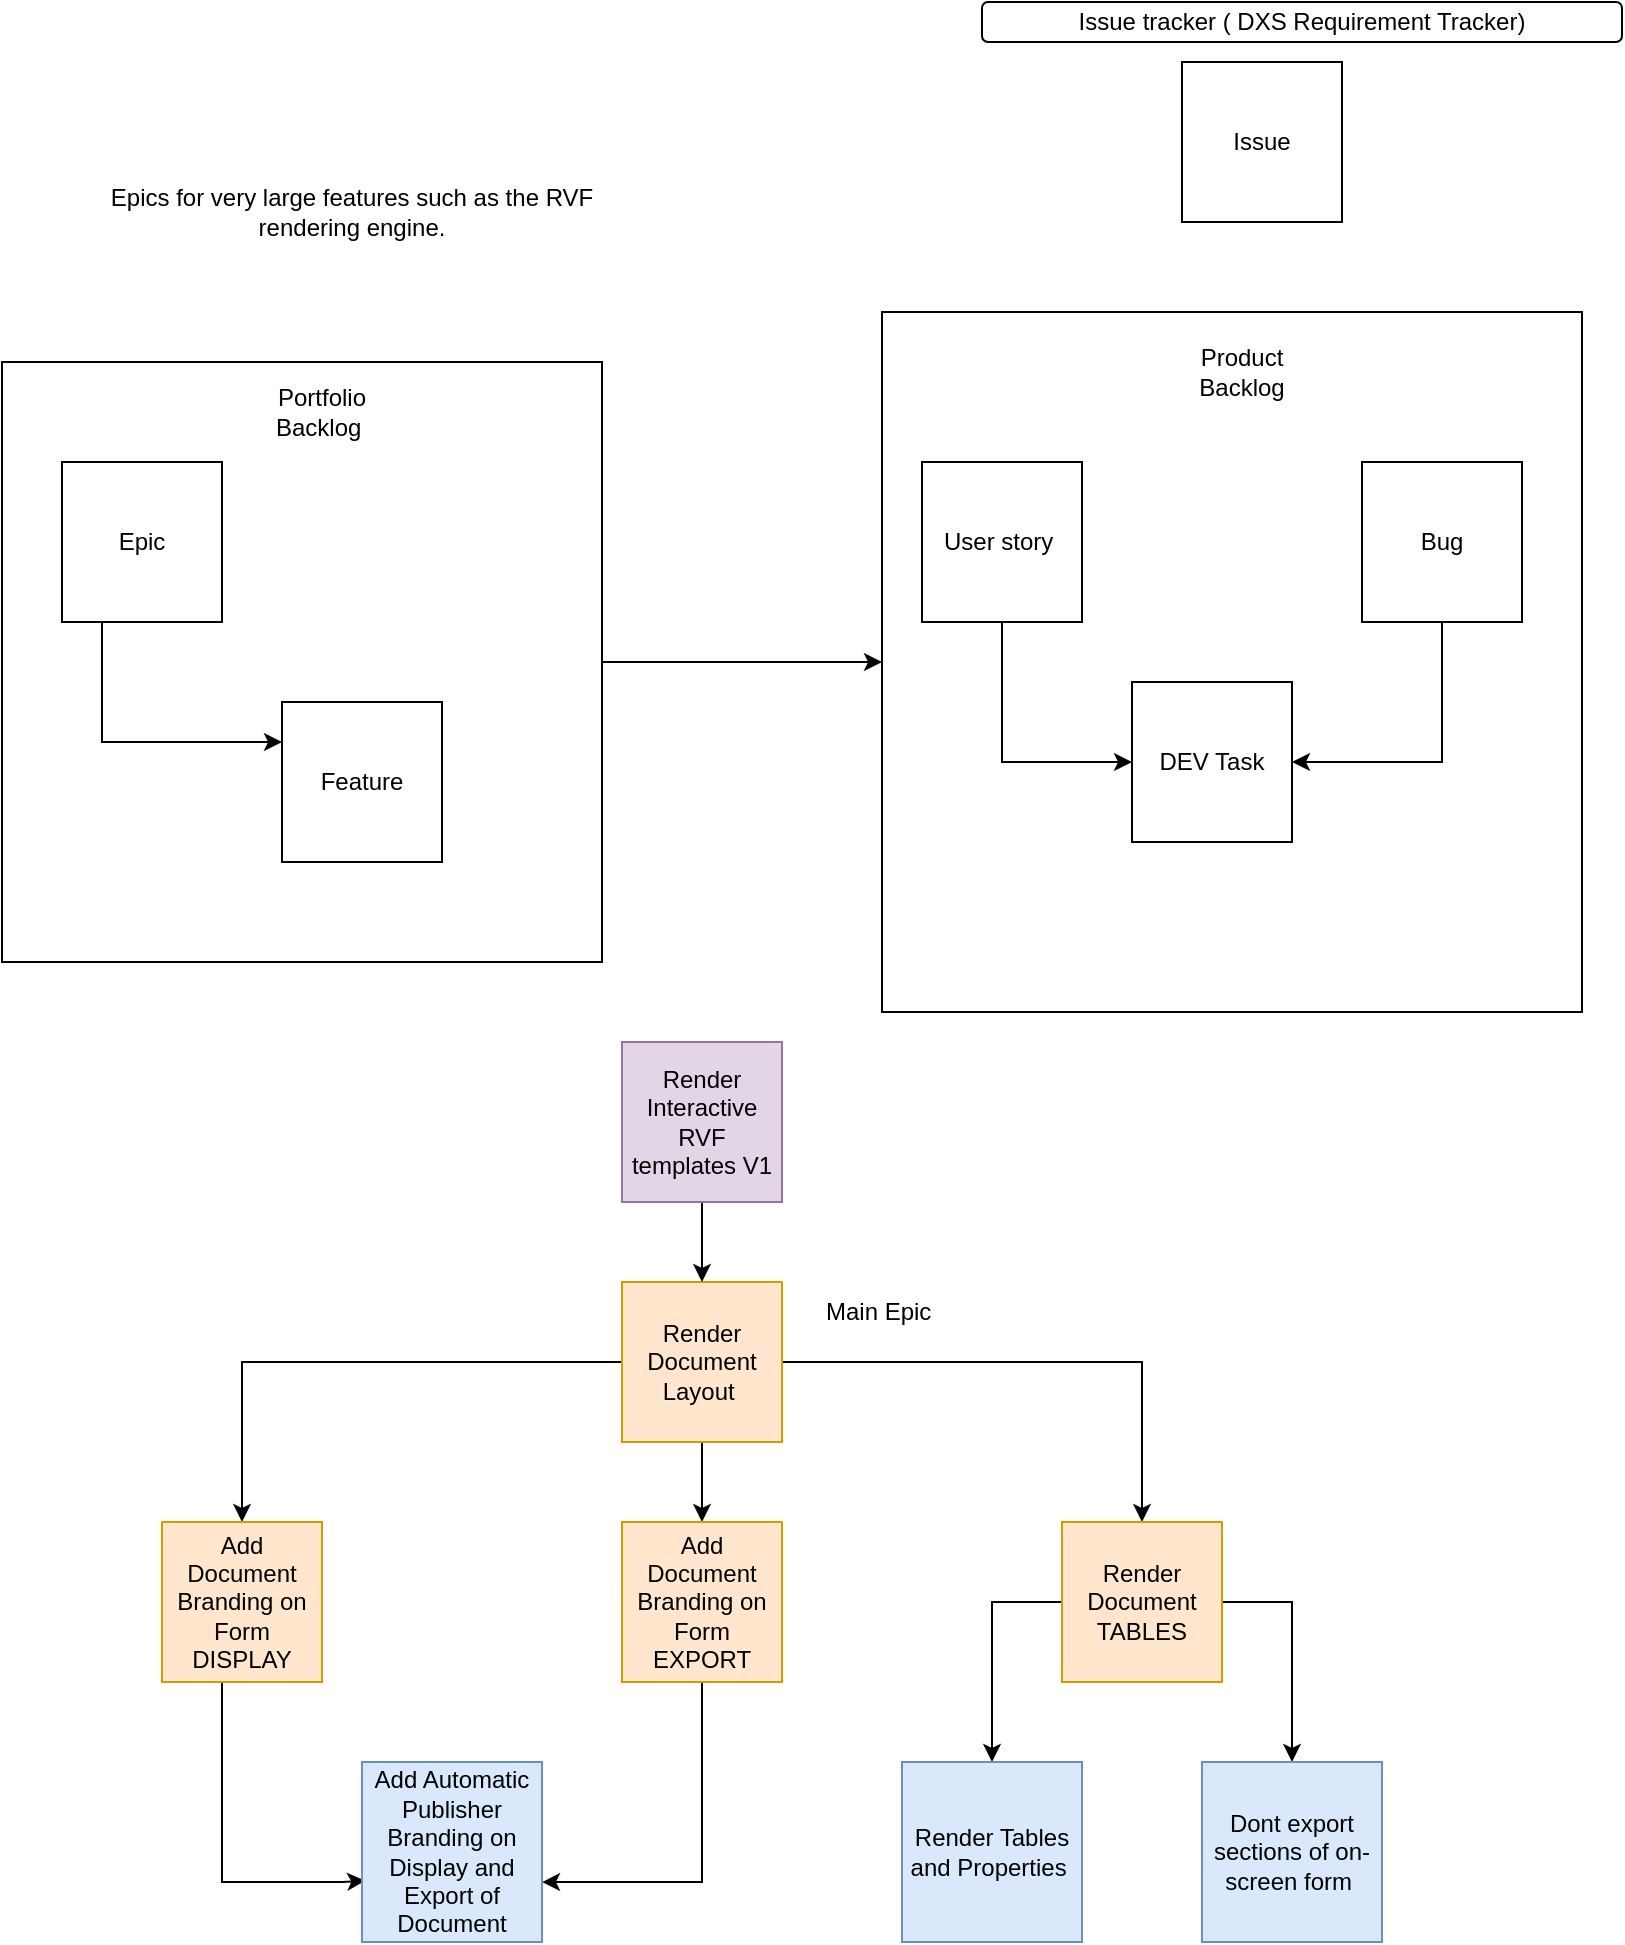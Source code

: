 <mxfile version="21.0.2" type="github">
  <diagram name="Page-1" id="Hs0amjgsZoVuPxWSP2nV">
    <mxGraphModel dx="1050" dy="1641" grid="1" gridSize="10" guides="1" tooltips="1" connect="1" arrows="1" fold="1" page="1" pageScale="1" pageWidth="850" pageHeight="1100" math="0" shadow="0">
      <root>
        <mxCell id="0" />
        <mxCell id="1" parent="0" />
        <mxCell id="W5EeRgu8wA9Q2RmdEl90-12" value="" style="whiteSpace=wrap;html=1;aspect=fixed;" parent="1" vertex="1">
          <mxGeometry x="450" y="-85" width="350" height="350" as="geometry" />
        </mxCell>
        <mxCell id="W5EeRgu8wA9Q2RmdEl90-15" style="edgeStyle=orthogonalEdgeStyle;rounded=0;orthogonalLoop=1;jettySize=auto;html=1;entryX=0;entryY=0.5;entryDx=0;entryDy=0;" parent="1" source="W5EeRgu8wA9Q2RmdEl90-9" target="W5EeRgu8wA9Q2RmdEl90-12" edge="1">
          <mxGeometry relative="1" as="geometry" />
        </mxCell>
        <mxCell id="W5EeRgu8wA9Q2RmdEl90-9" value="" style="whiteSpace=wrap;html=1;aspect=fixed;" parent="1" vertex="1">
          <mxGeometry x="10" y="-60" width="300" height="300" as="geometry" />
        </mxCell>
        <mxCell id="W5EeRgu8wA9Q2RmdEl90-1" value="Epic" style="whiteSpace=wrap;html=1;aspect=fixed;" parent="1" vertex="1">
          <mxGeometry x="40" y="-10" width="80" height="80" as="geometry" />
        </mxCell>
        <mxCell id="W5EeRgu8wA9Q2RmdEl90-2" value="Feature&lt;br&gt;" style="whiteSpace=wrap;html=1;aspect=fixed;" parent="1" vertex="1">
          <mxGeometry x="150" y="110" width="80" height="80" as="geometry" />
        </mxCell>
        <mxCell id="W5EeRgu8wA9Q2RmdEl90-3" value="DEV Task" style="whiteSpace=wrap;html=1;aspect=fixed;" parent="1" vertex="1">
          <mxGeometry x="575" y="100" width="80" height="80" as="geometry" />
        </mxCell>
        <mxCell id="W5EeRgu8wA9Q2RmdEl90-14" style="edgeStyle=orthogonalEdgeStyle;rounded=0;orthogonalLoop=1;jettySize=auto;html=1;entryX=0;entryY=0.5;entryDx=0;entryDy=0;exitX=0.5;exitY=1;exitDx=0;exitDy=0;" parent="1" source="W5EeRgu8wA9Q2RmdEl90-4" target="W5EeRgu8wA9Q2RmdEl90-3" edge="1">
          <mxGeometry relative="1" as="geometry" />
        </mxCell>
        <mxCell id="W5EeRgu8wA9Q2RmdEl90-4" value="User story&amp;nbsp;" style="whiteSpace=wrap;html=1;aspect=fixed;" parent="1" vertex="1">
          <mxGeometry x="470" y="-10" width="80" height="80" as="geometry" />
        </mxCell>
        <mxCell id="W5EeRgu8wA9Q2RmdEl90-5" value="Issue&lt;br&gt;" style="whiteSpace=wrap;html=1;aspect=fixed;" parent="1" vertex="1">
          <mxGeometry x="600" y="-210" width="80" height="80" as="geometry" />
        </mxCell>
        <mxCell id="W5EeRgu8wA9Q2RmdEl90-6" value="Issue tracker ( DXS Requirement Tracker)" style="rounded=1;whiteSpace=wrap;html=1;" parent="1" vertex="1">
          <mxGeometry x="500" y="-240" width="320" height="20" as="geometry" />
        </mxCell>
        <mxCell id="W5EeRgu8wA9Q2RmdEl90-7" value="" style="endArrow=classic;html=1;rounded=0;entryX=0;entryY=0.25;entryDx=0;entryDy=0;exitX=0.25;exitY=1;exitDx=0;exitDy=0;" parent="1" source="W5EeRgu8wA9Q2RmdEl90-1" target="W5EeRgu8wA9Q2RmdEl90-2" edge="1">
          <mxGeometry width="50" height="50" relative="1" as="geometry">
            <mxPoint x="150" y="210" as="sourcePoint" />
            <mxPoint x="200" y="160" as="targetPoint" />
            <Array as="points">
              <mxPoint x="60" y="130" />
            </Array>
          </mxGeometry>
        </mxCell>
        <mxCell id="W5EeRgu8wA9Q2RmdEl90-11" value="Portfolio Backlog&amp;nbsp;" style="text;html=1;strokeColor=none;fillColor=none;align=center;verticalAlign=middle;whiteSpace=wrap;rounded=0;" parent="1" vertex="1">
          <mxGeometry x="140" y="-50" width="60" height="30" as="geometry" />
        </mxCell>
        <mxCell id="W5EeRgu8wA9Q2RmdEl90-13" value="Product Backlog" style="text;html=1;strokeColor=none;fillColor=none;align=center;verticalAlign=middle;whiteSpace=wrap;rounded=0;" parent="1" vertex="1">
          <mxGeometry x="600" y="-70" width="60" height="30" as="geometry" />
        </mxCell>
        <mxCell id="W5EeRgu8wA9Q2RmdEl90-16" value="Epics for very large features such as the RVF rendering engine.&lt;br&gt;" style="text;html=1;strokeColor=none;fillColor=none;align=center;verticalAlign=middle;whiteSpace=wrap;rounded=0;" parent="1" vertex="1">
          <mxGeometry x="60" y="-150" width="250" height="30" as="geometry" />
        </mxCell>
        <mxCell id="W5EeRgu8wA9Q2RmdEl90-23" style="edgeStyle=orthogonalEdgeStyle;rounded=0;orthogonalLoop=1;jettySize=auto;html=1;" parent="1" source="W5EeRgu8wA9Q2RmdEl90-17" target="W5EeRgu8wA9Q2RmdEl90-18" edge="1">
          <mxGeometry relative="1" as="geometry" />
        </mxCell>
        <mxCell id="W5EeRgu8wA9Q2RmdEl90-24" style="edgeStyle=orthogonalEdgeStyle;rounded=0;orthogonalLoop=1;jettySize=auto;html=1;entryX=0.5;entryY=0;entryDx=0;entryDy=0;" parent="1" source="W5EeRgu8wA9Q2RmdEl90-17" target="W5EeRgu8wA9Q2RmdEl90-19" edge="1">
          <mxGeometry relative="1" as="geometry" />
        </mxCell>
        <mxCell id="W5EeRgu8wA9Q2RmdEl90-25" style="edgeStyle=orthogonalEdgeStyle;rounded=0;orthogonalLoop=1;jettySize=auto;html=1;entryX=0.5;entryY=0;entryDx=0;entryDy=0;" parent="1" source="W5EeRgu8wA9Q2RmdEl90-17" target="W5EeRgu8wA9Q2RmdEl90-20" edge="1">
          <mxGeometry relative="1" as="geometry" />
        </mxCell>
        <mxCell id="W5EeRgu8wA9Q2RmdEl90-17" value="Render Document Layout&amp;nbsp;" style="whiteSpace=wrap;html=1;aspect=fixed;fillColor=#ffe6cc;strokeColor=#d79b00;" parent="1" vertex="1">
          <mxGeometry x="320" y="400" width="80" height="80" as="geometry" />
        </mxCell>
        <mxCell id="pnvoJhoj5B9v5YCsvwhv-8" style="edgeStyle=orthogonalEdgeStyle;rounded=0;orthogonalLoop=1;jettySize=auto;html=1;entryX=0.018;entryY=0.66;entryDx=0;entryDy=0;entryPerimeter=0;" edge="1" parent="1" source="W5EeRgu8wA9Q2RmdEl90-18" target="pnvoJhoj5B9v5YCsvwhv-6">
          <mxGeometry relative="1" as="geometry">
            <mxPoint x="180" y="700" as="targetPoint" />
            <Array as="points">
              <mxPoint x="120" y="700" />
              <mxPoint x="180" y="699" />
            </Array>
          </mxGeometry>
        </mxCell>
        <mxCell id="W5EeRgu8wA9Q2RmdEl90-18" value="Add Document Branding on Form DISPLAY" style="whiteSpace=wrap;html=1;aspect=fixed;fillColor=#ffe6cc;strokeColor=#d79b00;" parent="1" vertex="1">
          <mxGeometry x="90" y="520" width="80" height="80" as="geometry" />
        </mxCell>
        <mxCell id="pnvoJhoj5B9v5YCsvwhv-7" style="edgeStyle=orthogonalEdgeStyle;rounded=0;orthogonalLoop=1;jettySize=auto;html=1;entryX=1;entryY=0.667;entryDx=0;entryDy=0;entryPerimeter=0;" edge="1" parent="1" source="W5EeRgu8wA9Q2RmdEl90-19" target="pnvoJhoj5B9v5YCsvwhv-6">
          <mxGeometry relative="1" as="geometry">
            <mxPoint x="360" y="640" as="targetPoint" />
            <Array as="points">
              <mxPoint x="360" y="700" />
            </Array>
          </mxGeometry>
        </mxCell>
        <mxCell id="W5EeRgu8wA9Q2RmdEl90-19" value="Add Document Branding on Form EXPORT" style="whiteSpace=wrap;html=1;aspect=fixed;fillColor=#ffe6cc;strokeColor=#d79b00;" parent="1" vertex="1">
          <mxGeometry x="320" y="520" width="80" height="80" as="geometry" />
        </mxCell>
        <mxCell id="pnvoJhoj5B9v5YCsvwhv-11" style="edgeStyle=orthogonalEdgeStyle;rounded=0;orthogonalLoop=1;jettySize=auto;html=1;entryX=0.5;entryY=0;entryDx=0;entryDy=0;" edge="1" parent="1" source="W5EeRgu8wA9Q2RmdEl90-20" target="pnvoJhoj5B9v5YCsvwhv-10">
          <mxGeometry relative="1" as="geometry">
            <mxPoint x="650" y="620" as="targetPoint" />
            <Array as="points">
              <mxPoint x="655" y="560" />
            </Array>
          </mxGeometry>
        </mxCell>
        <mxCell id="pnvoJhoj5B9v5YCsvwhv-12" style="edgeStyle=orthogonalEdgeStyle;rounded=0;orthogonalLoop=1;jettySize=auto;html=1;entryX=0.5;entryY=0;entryDx=0;entryDy=0;" edge="1" parent="1" source="W5EeRgu8wA9Q2RmdEl90-20" target="pnvoJhoj5B9v5YCsvwhv-9">
          <mxGeometry relative="1" as="geometry">
            <mxPoint x="500" y="620" as="targetPoint" />
            <Array as="points">
              <mxPoint x="505" y="560" />
            </Array>
          </mxGeometry>
        </mxCell>
        <mxCell id="W5EeRgu8wA9Q2RmdEl90-20" value="Render Document TABLES" style="whiteSpace=wrap;html=1;aspect=fixed;fillColor=#ffe6cc;strokeColor=#d79b00;" parent="1" vertex="1">
          <mxGeometry x="540" y="520" width="80" height="80" as="geometry" />
        </mxCell>
        <mxCell id="W5EeRgu8wA9Q2RmdEl90-22" style="edgeStyle=orthogonalEdgeStyle;rounded=0;orthogonalLoop=1;jettySize=auto;html=1;entryX=0.5;entryY=0;entryDx=0;entryDy=0;" parent="1" source="W5EeRgu8wA9Q2RmdEl90-21" target="W5EeRgu8wA9Q2RmdEl90-17" edge="1">
          <mxGeometry relative="1" as="geometry" />
        </mxCell>
        <mxCell id="W5EeRgu8wA9Q2RmdEl90-21" value="Render Interactive RVF templates V1" style="whiteSpace=wrap;html=1;aspect=fixed;fillColor=#e1d5e7;strokeColor=#9673a6;" parent="1" vertex="1">
          <mxGeometry x="320" y="280" width="80" height="80" as="geometry" />
        </mxCell>
        <mxCell id="pnvoJhoj5B9v5YCsvwhv-1" value="Bug" style="whiteSpace=wrap;html=1;aspect=fixed;" vertex="1" parent="1">
          <mxGeometry x="690" y="-10" width="80" height="80" as="geometry" />
        </mxCell>
        <mxCell id="pnvoJhoj5B9v5YCsvwhv-4" style="edgeStyle=orthogonalEdgeStyle;rounded=0;orthogonalLoop=1;jettySize=auto;html=1;exitX=0.5;exitY=1;exitDx=0;exitDy=0;" edge="1" parent="1" source="pnvoJhoj5B9v5YCsvwhv-1" target="pnvoJhoj5B9v5YCsvwhv-1">
          <mxGeometry relative="1" as="geometry" />
        </mxCell>
        <mxCell id="pnvoJhoj5B9v5YCsvwhv-5" value="" style="endArrow=classic;html=1;rounded=0;entryX=1;entryY=0.5;entryDx=0;entryDy=0;exitX=0.5;exitY=1;exitDx=0;exitDy=0;" edge="1" parent="1" source="pnvoJhoj5B9v5YCsvwhv-1" target="W5EeRgu8wA9Q2RmdEl90-3">
          <mxGeometry width="50" height="50" relative="1" as="geometry">
            <mxPoint x="690" y="140" as="sourcePoint" />
            <mxPoint x="740" y="90" as="targetPoint" />
            <Array as="points">
              <mxPoint x="730" y="140" />
            </Array>
          </mxGeometry>
        </mxCell>
        <mxCell id="pnvoJhoj5B9v5YCsvwhv-6" value="Add Automatic Publisher Branding on Display and Export of Document&lt;br&gt;" style="whiteSpace=wrap;html=1;aspect=fixed;fillColor=#dae8fc;strokeColor=#6c8ebf;" vertex="1" parent="1">
          <mxGeometry x="190" y="640" width="90" height="90" as="geometry" />
        </mxCell>
        <mxCell id="pnvoJhoj5B9v5YCsvwhv-9" value="Render Tables and Properties&amp;nbsp;" style="whiteSpace=wrap;html=1;aspect=fixed;fillColor=#dae8fc;strokeColor=#6c8ebf;" vertex="1" parent="1">
          <mxGeometry x="460" y="640" width="90" height="90" as="geometry" />
        </mxCell>
        <mxCell id="pnvoJhoj5B9v5YCsvwhv-10" value="Dont export sections of on-screen form&amp;nbsp;" style="whiteSpace=wrap;html=1;aspect=fixed;fillColor=#dae8fc;strokeColor=#6c8ebf;" vertex="1" parent="1">
          <mxGeometry x="610" y="640" width="90" height="90" as="geometry" />
        </mxCell>
        <mxCell id="pnvoJhoj5B9v5YCsvwhv-13" value="Main Epic&amp;nbsp;" style="text;html=1;strokeColor=none;fillColor=none;align=center;verticalAlign=middle;whiteSpace=wrap;rounded=0;" vertex="1" parent="1">
          <mxGeometry x="420" y="400" width="60" height="30" as="geometry" />
        </mxCell>
      </root>
    </mxGraphModel>
  </diagram>
</mxfile>
